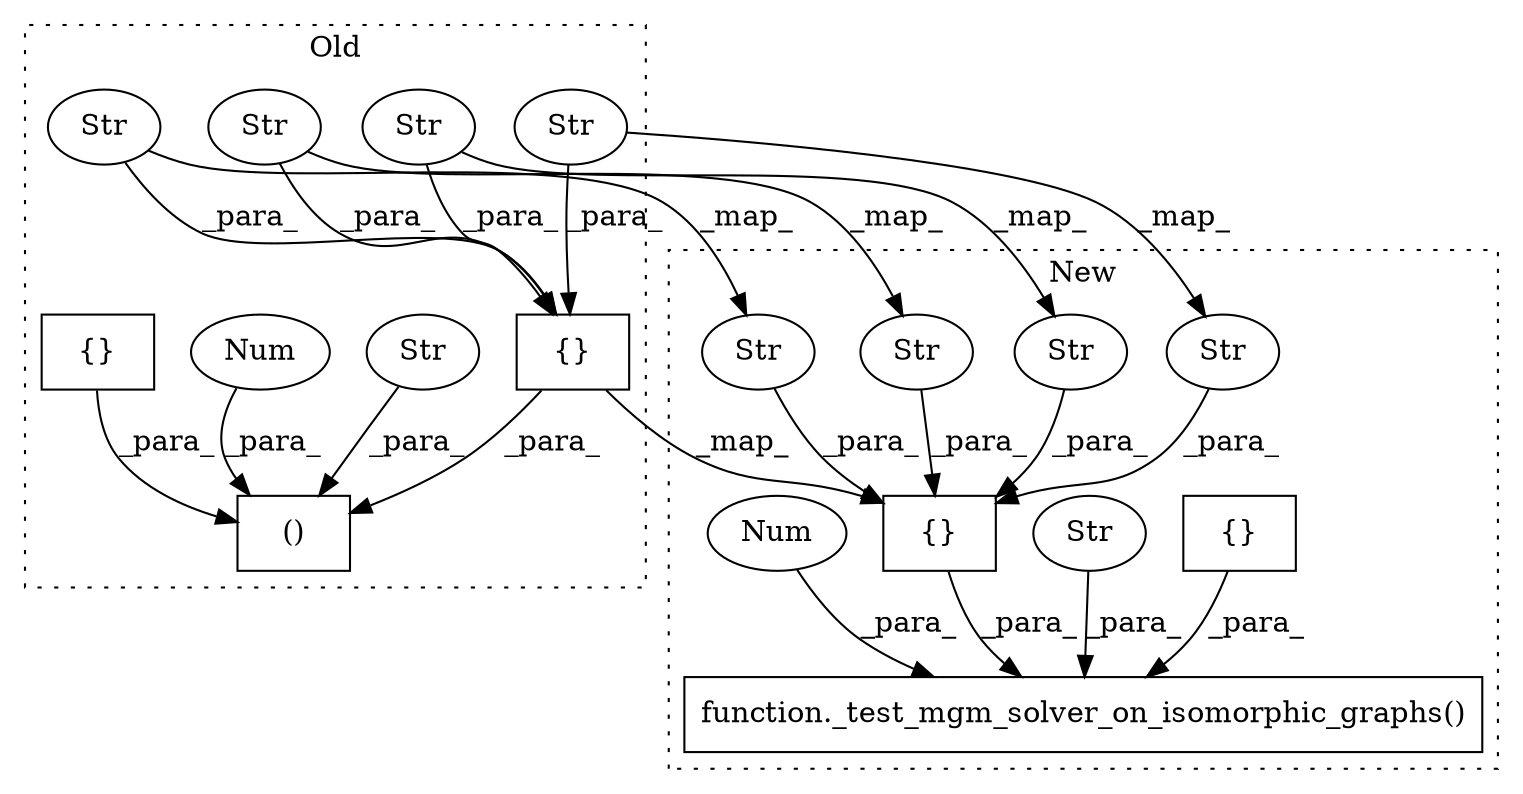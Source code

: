 digraph G {
subgraph cluster0 {
1 [label="{}" a="95" s="7585,8012" l="11,7" shape="box"];
3 [label="()" a="54" s="7544" l="517" shape="box"];
6 [label="Str" a="66" s="7571" l="12" shape="ellipse"];
7 [label="{}" a="59" s="8021,8060" l="1,0" shape="box"];
9 [label="Str" a="66" s="8022" l="9" shape="ellipse"];
12 [label="Str" a="66" s="8033" l="7" shape="ellipse"];
13 [label="Str" a="66" s="8042" l="8" shape="ellipse"];
15 [label="Str" a="66" s="8052" l="8" shape="ellipse"];
17 [label="Num" a="76" s="7557" l="2" shape="ellipse"];
label = "Old";
style="dotted";
}
subgraph cluster1 {
2 [label="function._test_mgm_solver_on_isomorphic_graphs()" a="75" s="7531,8096" l="38,1" shape="box"];
4 [label="{}" a="95" s="7620,8047" l="11,7" shape="box"];
5 [label="Str" a="66" s="7606" l="12" shape="ellipse"];
8 [label="{}" a="59" s="8056,8095" l="1,0" shape="box"];
10 [label="Str" a="66" s="8057" l="9" shape="ellipse"];
11 [label="Str" a="66" s="8068" l="7" shape="ellipse"];
14 [label="Str" a="66" s="8077" l="8" shape="ellipse"];
16 [label="Str" a="66" s="8087" l="8" shape="ellipse"];
18 [label="Num" a="76" s="7592" l="2" shape="ellipse"];
label = "New";
style="dotted";
}
1 -> 3 [label="_para_"];
4 -> 2 [label="_para_"];
5 -> 2 [label="_para_"];
6 -> 3 [label="_para_"];
7 -> 8 [label="_map_"];
7 -> 3 [label="_para_"];
8 -> 2 [label="_para_"];
9 -> 10 [label="_map_"];
9 -> 7 [label="_para_"];
10 -> 8 [label="_para_"];
11 -> 8 [label="_para_"];
12 -> 7 [label="_para_"];
12 -> 11 [label="_map_"];
13 -> 14 [label="_map_"];
13 -> 7 [label="_para_"];
14 -> 8 [label="_para_"];
15 -> 7 [label="_para_"];
15 -> 16 [label="_map_"];
16 -> 8 [label="_para_"];
17 -> 3 [label="_para_"];
18 -> 2 [label="_para_"];
}